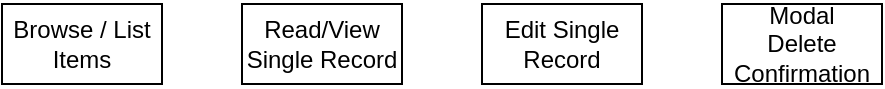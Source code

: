 <mxfile version="20.8.16" type="device"><diagram id="231i00YgfzE0QRONw8nu" name="Page-1"><mxGraphModel dx="1418" dy="838" grid="1" gridSize="10" guides="1" tooltips="1" connect="1" arrows="1" fold="1" page="1" pageScale="1" pageWidth="827" pageHeight="1169" math="0" shadow="0"><root><mxCell id="0"/><mxCell id="1" parent="0"/><mxCell id="RiF39SCJILPbFCLpBtrj-1" value="Browse / List Items" style="rounded=0;whiteSpace=wrap;html=1;" parent="1" vertex="1"><mxGeometry x="120" y="80" width="80" height="40" as="geometry"/></mxCell><mxCell id="RiF39SCJILPbFCLpBtrj-2" value="Read/View&lt;br&gt;Single Record" style="rounded=0;whiteSpace=wrap;html=1;" parent="1" vertex="1"><mxGeometry x="240" y="80" width="80" height="40" as="geometry"/></mxCell><mxCell id="RiF39SCJILPbFCLpBtrj-3" value="Edit Single Record" style="rounded=0;whiteSpace=wrap;html=1;" parent="1" vertex="1"><mxGeometry x="360" y="80" width="80" height="40" as="geometry"/></mxCell><mxCell id="RiF39SCJILPbFCLpBtrj-4" value="Modal &lt;br&gt;Delete Confirmation" style="rounded=0;whiteSpace=wrap;html=1;" parent="1" vertex="1"><mxGeometry x="480" y="80" width="80" height="40" as="geometry"/></mxCell></root></mxGraphModel></diagram></mxfile>